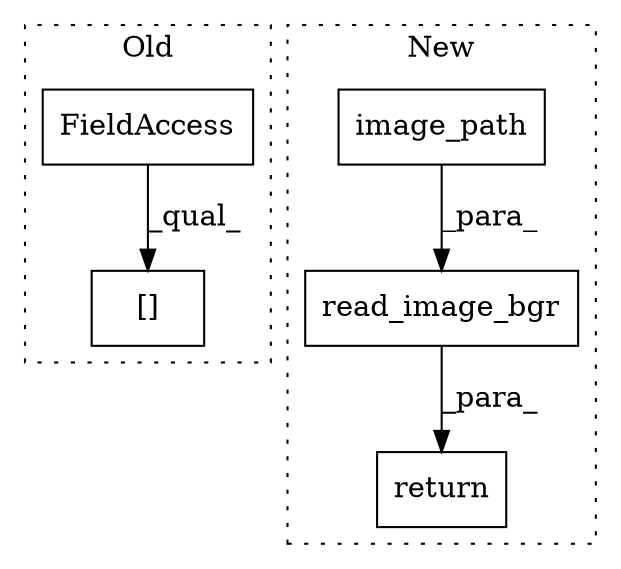 digraph G {
subgraph cluster0 {
1 [label="[]" a="2" s="3033,3061" l="17,1" shape="box"];
3 [label="FieldAccess" a="22" s="3033" l="16" shape="box"];
label = "Old";
style="dotted";
}
subgraph cluster1 {
2 [label="image_path" a="32" s="3175,3197" l="11,1" shape="box"];
4 [label="read_image_bgr" a="32" s="3155,3198" l="15,1" shape="box"];
5 [label="return" a="41" s="3148" l="7" shape="box"];
label = "New";
style="dotted";
}
2 -> 4 [label="_para_"];
3 -> 1 [label="_qual_"];
4 -> 5 [label="_para_"];
}